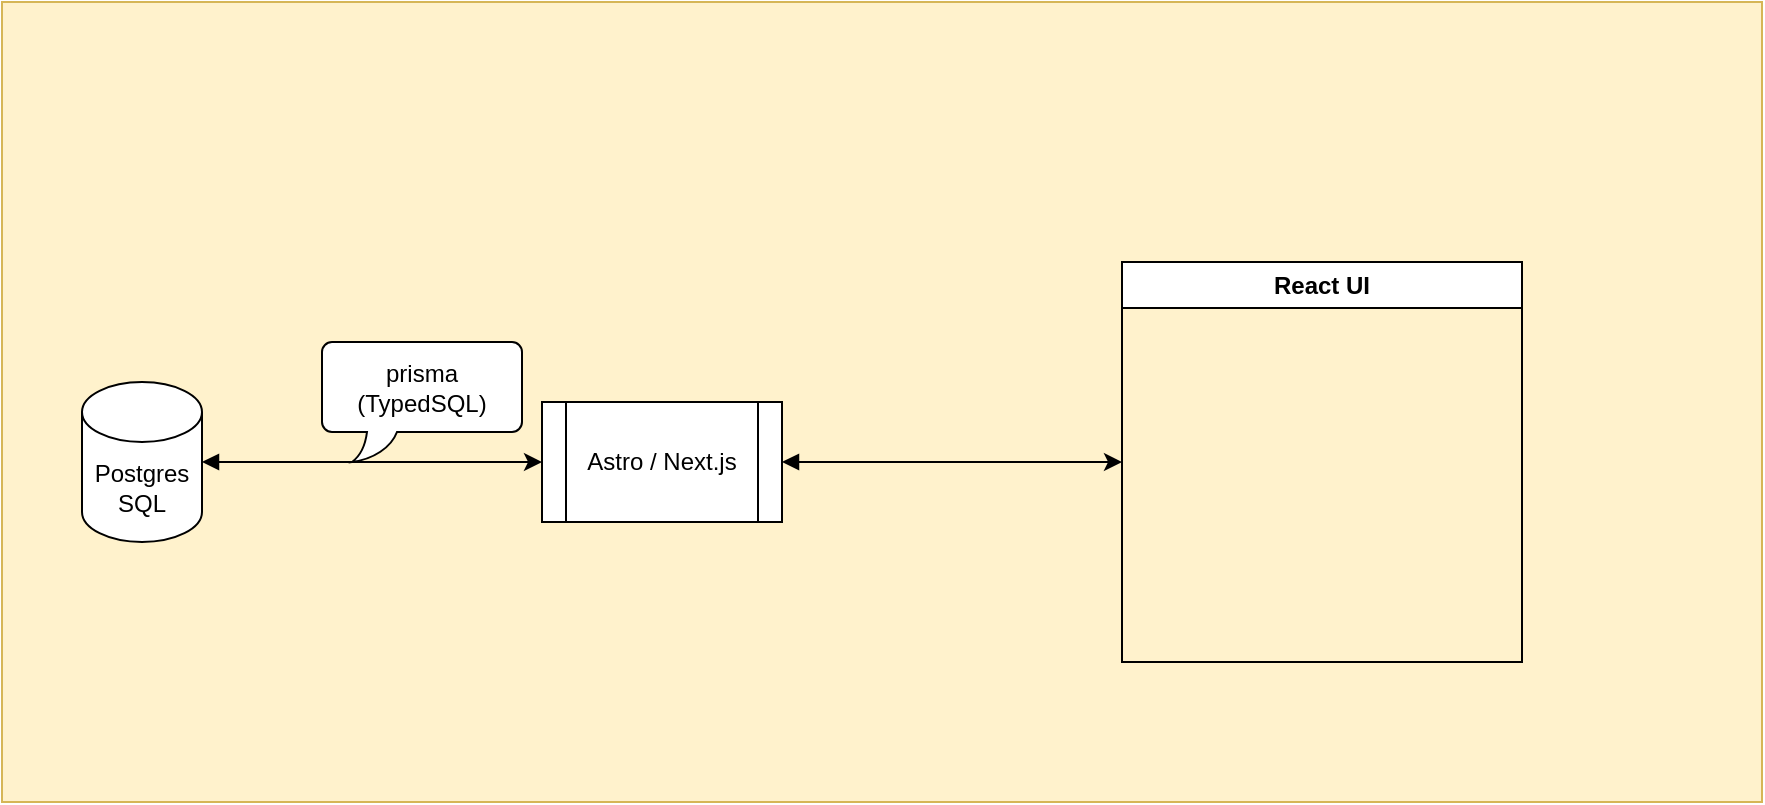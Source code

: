 <mxfile>
    <diagram id="sNpQaxqfH-iS4MRPmAWm" name="ページ1">
        <mxGraphModel dx="690" dy="573" grid="1" gridSize="10" guides="1" tooltips="1" connect="1" arrows="1" fold="1" page="1" pageScale="1" pageWidth="1654" pageHeight="1169" background="#ffffff" math="0" shadow="0">
            <root>
                <mxCell id="0"/>
                <mxCell id="1" parent="0"/>
                <mxCell id="8" value="" style="verticalLabelPosition=bottom;verticalAlign=top;html=1;shape=mxgraph.basic.rect;fillColor2=none;strokeWidth=1;size=20;indent=5;fillColor=#fff2cc;strokeColor=#d6b656;" parent="1" vertex="1">
                    <mxGeometry x="40" y="40" width="880" height="400" as="geometry"/>
                </mxCell>
                <mxCell id="5" style="edgeStyle=none;html=1;startArrow=block;startFill=1;" parent="1" source="2" target="4" edge="1">
                    <mxGeometry relative="1" as="geometry"/>
                </mxCell>
                <mxCell id="2" value="Postgres&lt;br&gt;SQL" style="shape=cylinder3;whiteSpace=wrap;html=1;boundedLbl=1;backgroundOutline=1;size=15;" parent="1" vertex="1">
                    <mxGeometry x="80" y="230" width="60" height="80" as="geometry"/>
                </mxCell>
                <mxCell id="3" value="React UI" style="swimlane;whiteSpace=wrap;html=1;" parent="1" vertex="1">
                    <mxGeometry x="600" y="170" width="200" height="200" as="geometry"/>
                </mxCell>
                <mxCell id="6" style="edgeStyle=none;html=1;entryX=0;entryY=0.5;entryDx=0;entryDy=0;startArrow=block;startFill=1;" parent="1" source="4" target="3" edge="1">
                    <mxGeometry relative="1" as="geometry"/>
                </mxCell>
                <mxCell id="4" value="Astro / Next.js" style="shape=process;whiteSpace=wrap;html=1;backgroundOutline=1;" parent="1" vertex="1">
                    <mxGeometry x="310" y="240" width="120" height="60" as="geometry"/>
                </mxCell>
                <mxCell id="7" value="prisma&lt;br&gt;(TypedSQL)" style="whiteSpace=wrap;html=1;shape=mxgraph.basic.roundRectCallout;dx=30;dy=15;size=5;boundedLbl=1;" parent="1" vertex="1">
                    <mxGeometry x="200" y="210" width="100" height="60" as="geometry"/>
                </mxCell>
            </root>
        </mxGraphModel>
    </diagram>
</mxfile>